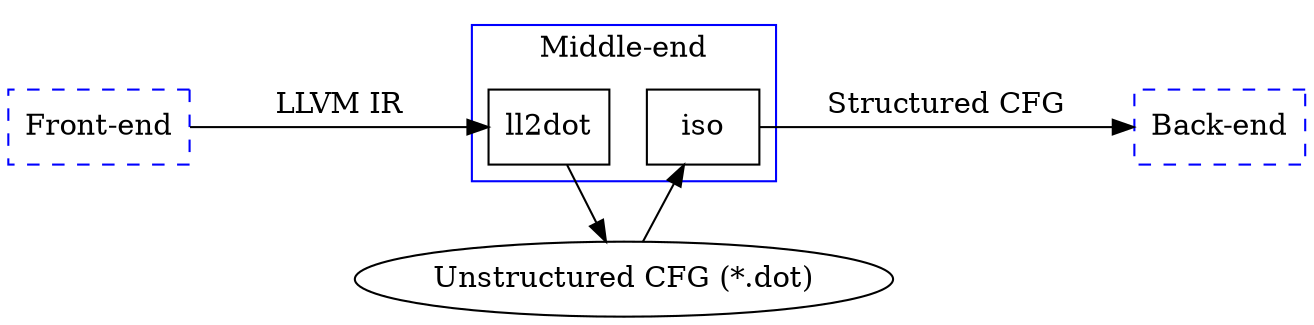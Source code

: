 digraph G {
	newrank=true

	// Front-end
	Front [label="Front-end" shape=box style=dashed color=blue]

	// Middle-end
	subgraph cluster {
		label="Middle-end"
		color=blue
		ll2dot [label="ll2dot" shape=box]
		iso [label="iso" shape=box]
	}

	// Back-end
	Back [label="Back-end" shape=box style=dashed color=blue]

	// Front-end -> middle-end
	Front -> ll2dot [label="LLVM IR" minlen=4]

	tmp [label="Unstructured CFG (*.dot)"]

	// Middle-end -> back-end
	ll2dot -> tmp
	tmp -> iso
	iso -> Back [label="Structured CFG" minlen=5]

	{rank=same Front ll2dot iso Back}
}
